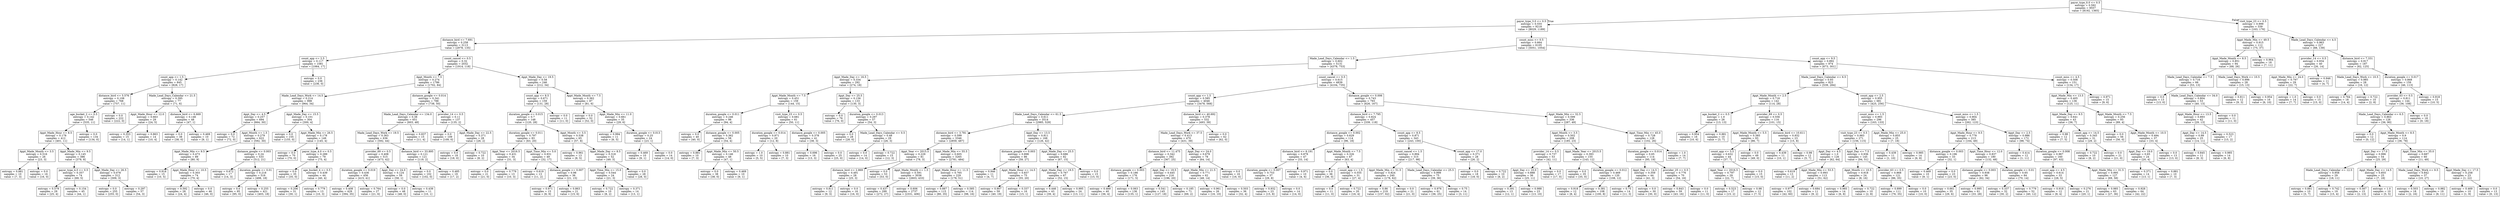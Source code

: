digraph Tree {
node [shape=box] ;
0 [label="payor_type_0.0 <= 0.5\nentropy = 0.592\nsamples = 9557\nvalue = [8192, 1365]"] ;
1 [label="payor_type_3.0 <= 0.5\nentropy = 0.555\nsamples = 9218\nvalue = [8029, 1189]"] ;
0 -> 1 [labeldistance=2.5, labelangle=45, headlabel="True"] ;
2 [label="distance_bird <= 7.691\nentropy = 0.258\nsamples = 3113\nvalue = [2978, 135]"] ;
1 -> 2 ;
3 [label="count_app <= 2.5\nentropy = 0.117\nsamples = 1081\nvalue = [1064, 17]"] ;
2 -> 3 ;
4 [label="count_app <= 1.5\nentropy = 0.142\nsamples = 845\nvalue = [828, 17]"] ;
3 -> 4 ;
5 [label="distance_bird <= 5.576\nentropy = 0.108\nsamples = 768\nvalue = [757, 11]"] ;
4 -> 5 ;
6 [label="age_bucket_2 <= 0.5\nentropy = 0.142\nsamples = 546\nvalue = [535, 11]"] ;
5 -> 6 ;
7 [label="Appt_Made_Hour <= 8.5\nentropy = 0.178\nsamples = 412\nvalue = [401, 11]"] ;
6 -> 7 ;
8 [label="Appt_Made_Month <= 3.5\nentropy = 0.516\nsamples = 26\nvalue = [23, 3]"] ;
7 -> 8 ;
9 [label="entropy = 0.881\nsamples = 10\nvalue = [7, 3]"] ;
8 -> 9 ;
10 [label="entropy = 0.0\nsamples = 16\nvalue = [16, 0]"] ;
8 -> 10 ;
11 [label="Appt_Made_Min <= 9.5\nentropy = 0.145\nsamples = 386\nvalue = [378, 8]"] ;
7 -> 11 ;
12 [label="payor_type_4.0 <= 0.5\nentropy = 0.357\nsamples = 74\nvalue = [69, 5]"] ;
11 -> 12 ;
13 [label="entropy = 0.579\nsamples = 29\nvalue = [25, 4]"] ;
12 -> 13 ;
14 [label="entropy = 0.154\nsamples = 45\nvalue = [44, 1]"] ;
12 -> 14 ;
15 [label="Appt_Made_Day <= 26.5\nentropy = 0.078\nsamples = 312\nvalue = [309, 3]"] ;
11 -> 15 ;
16 [label="entropy = 0.0\nsamples = 255\nvalue = [255, 0]"] ;
15 -> 16 ;
17 [label="entropy = 0.297\nsamples = 57\nvalue = [54, 3]"] ;
15 -> 17 ;
18 [label="entropy = 0.0\nsamples = 134\nvalue = [134, 0]"] ;
6 -> 18 ;
19 [label="entropy = 0.0\nsamples = 222\nvalue = [222, 0]"] ;
5 -> 19 ;
20 [label="Made_Lead_Days_Calendar <= 21.5\nentropy = 0.395\nsamples = 77\nvalue = [71, 6]"] ;
4 -> 20 ;
21 [label="Appt_Made_Hour <= 12.0\nentropy = 0.663\nsamples = 29\nvalue = [24, 5]"] ;
20 -> 21 ;
22 [label="entropy = 0.353\nsamples = 15\nvalue = [14, 1]"] ;
21 -> 22 ;
23 [label="entropy = 0.863\nsamples = 14\nvalue = [10, 4]"] ;
21 -> 23 ;
24 [label="distance_bird <= 6.669\nentropy = 0.146\nsamples = 48\nvalue = [47, 1]"] ;
20 -> 24 ;
25 [label="entropy = 0.0\nsamples = 38\nvalue = [38, 0]"] ;
24 -> 25 ;
26 [label="entropy = 0.469\nsamples = 10\nvalue = [9, 1]"] ;
24 -> 26 ;
27 [label="entropy = 0.0\nsamples = 236\nvalue = [236, 0]"] ;
3 -> 27 ;
28 [label="count_cancel <= 0.5\nentropy = 0.32\nsamples = 2032\nvalue = [1914, 118]"] ;
2 -> 28 ;
29 [label="Appt_Month <= 7.5\nentropy = 0.274\nsamples = 1786\nvalue = [1702, 84]"] ;
28 -> 29 ;
30 [label="Made_Lead_Days_Work <= 14.5\nentropy = 0.214\nsamples = 998\nvalue = [964, 34]"] ;
29 -> 30 ;
31 [label="Appt_Day <= 4.5\nentropy = 0.257\nsamples = 694\nvalue = [664, 30]"] ;
30 -> 31 ;
32 [label="entropy = 0.0\nsamples = 72\nvalue = [72, 0]"] ;
31 -> 32 ;
33 [label="Appt_Month <= 1.5\nentropy = 0.279\nsamples = 622\nvalue = [592, 30]"] ;
31 -> 33 ;
34 [label="Appt_Made_Min <= 9.5\nentropy = 0.473\nsamples = 89\nvalue = [80, 9]"] ;
33 -> 34 ;
35 [label="entropy = 0.918\nsamples = 15\nvalue = [10, 5]"] ;
34 -> 35 ;
36 [label="Appt_Made_Hour <= 10.5\nentropy = 0.303\nsamples = 74\nvalue = [70, 4]"] ;
34 -> 36 ;
37 [label="entropy = 0.592\nsamples = 28\nvalue = [24, 4]"] ;
36 -> 37 ;
38 [label="entropy = 0.0\nsamples = 46\nvalue = [46, 0]"] ;
36 -> 38 ;
39 [label="distance_google <= 0.003\nentropy = 0.24\nsamples = 533\nvalue = [512, 21]"] ;
33 -> 39 ;
40 [label="entropy = 0.672\nsamples = 17\nvalue = [14, 3]"] ;
39 -> 40 ;
41 [label="duration_google <= 0.01\nentropy = 0.218\nsamples = 516\nvalue = [498, 18]"] ;
39 -> 41 ;
42 [label="entropy = 0.0\nsamples = 95\nvalue = [95, 0]"] ;
41 -> 42 ;
43 [label="entropy = 0.255\nsamples = 421\nvalue = [403, 18]"] ;
41 -> 43 ;
44 [label="Appt_Made_Day <= 15.5\nentropy = 0.101\nsamples = 304\nvalue = [300, 4]"] ;
30 -> 44 ;
45 [label="entropy = 0.0\nsamples = 155\nvalue = [155, 0]"] ;
44 -> 45 ;
46 [label="Appt_Made_Min <= 26.5\nentropy = 0.178\nsamples = 149\nvalue = [145, 4]"] ;
44 -> 46 ;
47 [label="entropy = 0.0\nsamples = 70\nvalue = [70, 0]"] ;
46 -> 47 ;
48 [label="payor_type_4.0 <= 0.5\nentropy = 0.289\nsamples = 79\nvalue = [75, 4]"] ;
46 -> 48 ;
49 [label="entropy = 0.0\nsamples = 35\nvalue = [35, 0]"] ;
48 -> 49 ;
50 [label="age_bucket_4 <= 0.5\nentropy = 0.439\nsamples = 44\nvalue = [40, 4]"] ;
48 -> 50 ;
51 [label="entropy = 0.206\nsamples = 31\nvalue = [30, 1]"] ;
50 -> 51 ;
52 [label="entropy = 0.779\nsamples = 13\nvalue = [10, 3]"] ;
50 -> 52 ;
53 [label="distance_google <= 0.014\nentropy = 0.341\nsamples = 788\nvalue = [738, 50]"] ;
29 -> 53 ;
54 [label="Made_Lead_Days_Calendar <= 134.0\nentropy = 0.38\nsamples = 651\nvalue = [603, 48]"] ;
53 -> 54 ;
55 [label="Made_Lead_Days_Work <= 19.5\nentropy = 0.363\nsamples = 636\nvalue = [592, 44]"] ;
54 -> 55 ;
56 [label="provider_69 <= 0.5\nentropy = 0.408\nsamples = 515\nvalue = [473, 42]"] ;
55 -> 56 ;
57 [label="duration_google <= 0.019\nentropy = 0.436\nsamples = 456\nvalue = [415, 41]"] ;
56 -> 57 ;
58 [label="entropy = 0.408\nsamples = 429\nvalue = [394, 35]"] ;
57 -> 58 ;
59 [label="entropy = 0.764\nsamples = 27\nvalue = [21, 6]"] ;
57 -> 59 ;
60 [label="Appt_Day <= 24.0\nentropy = 0.124\nsamples = 59\nvalue = [58, 1]"] ;
56 -> 60 ;
61 [label="entropy = 0.0\nsamples = 48\nvalue = [48, 0]"] ;
60 -> 61 ;
62 [label="entropy = 0.439\nsamples = 11\nvalue = [10, 1]"] ;
60 -> 62 ;
63 [label="distance_bird <= 33.895\nentropy = 0.121\nsamples = 121\nvalue = [119, 2]"] ;
55 -> 63 ;
64 [label="entropy = 0.0\nsamples = 102\nvalue = [102, 0]"] ;
63 -> 64 ;
65 [label="entropy = 0.485\nsamples = 19\nvalue = [17, 2]"] ;
63 -> 65 ;
66 [label="entropy = 0.837\nsamples = 15\nvalue = [11, 4]"] ;
54 -> 66 ;
67 [label="provider_14 <= 0.5\nentropy = 0.11\nsamples = 137\nvalue = [135, 2]"] ;
53 -> 67 ;
68 [label="entropy = 0.0\nsamples = 109\nvalue = [109, 0]"] ;
67 -> 68 ;
69 [label="Appt_Made_Day <= 22.5\nentropy = 0.371\nsamples = 28\nvalue = [26, 2]"] ;
67 -> 69 ;
70 [label="entropy = 0.0\nsamples = 18\nvalue = [18, 0]"] ;
69 -> 70 ;
71 [label="entropy = 0.722\nsamples = 10\nvalue = [8, 2]"] ;
69 -> 71 ;
72 [label="Appt_Made_Day <= 19.5\nentropy = 0.58\nsamples = 246\nvalue = [212, 34]"] ;
28 -> 72 ;
73 [label="count_app <= 8.5\nentropy = 0.671\nsamples = 159\nvalue = [131, 28]"] ;
72 -> 73 ;
74 [label="duration_google <= 0.015\nentropy = 0.7\nsamples = 148\nvalue = [120, 28]"] ;
73 -> 74 ;
75 [label="duration_google <= 0.011\nentropy = 0.797\nsamples = 83\nvalue = [63, 20]"] ;
74 -> 75 ;
76 [label="Appt_Year <= 2016.5\nentropy = 0.431\nsamples = 34\nvalue = [31, 3]"] ;
75 -> 76 ;
77 [label="entropy = 0.0\nsamples = 21\nvalue = [21, 0]"] ;
76 -> 77 ;
78 [label="entropy = 0.779\nsamples = 13\nvalue = [10, 3]"] ;
76 -> 78 ;
79 [label="Appt_Time_Min <= 5.0\nentropy = 0.931\nsamples = 49\nvalue = [32, 17]"] ;
75 -> 79 ;
80 [label="entropy = 0.619\nsamples = 13\nvalue = [11, 2]"] ;
79 -> 80 ;
81 [label="distance_google <= 0.007\nentropy = 0.98\nsamples = 36\nvalue = [21, 15]"] ;
79 -> 81 ;
82 [label="entropy = 0.971\nsamples = 15\nvalue = [6, 9]"] ;
81 -> 82 ;
83 [label="entropy = 0.863\nsamples = 21\nvalue = [15, 6]"] ;
81 -> 83 ;
84 [label="Appt_Month <= 3.5\nentropy = 0.538\nsamples = 65\nvalue = [57, 8]"] ;
74 -> 84 ;
85 [label="entropy = 0.961\nsamples = 13\nvalue = [8, 5]"] ;
84 -> 85 ;
86 [label="Appt_Made_Day <= 8.5\nentropy = 0.318\nsamples = 52\nvalue = [49, 3]"] ;
84 -> 86 ;
87 [label="Appt_Time_Min <= 15.0\nentropy = 0.544\nsamples = 24\nvalue = [21, 3]"] ;
86 -> 87 ;
88 [label="entropy = 0.722\nsamples = 10\nvalue = [8, 2]"] ;
87 -> 88 ;
89 [label="entropy = 0.371\nsamples = 14\nvalue = [13, 1]"] ;
87 -> 89 ;
90 [label="entropy = 0.0\nsamples = 28\nvalue = [28, 0]"] ;
86 -> 90 ;
91 [label="entropy = 0.0\nsamples = 11\nvalue = [11, 0]"] ;
73 -> 91 ;
92 [label="Appt_Made_Month <= 7.5\nentropy = 0.362\nsamples = 87\nvalue = [81, 6]"] ;
72 -> 92 ;
93 [label="entropy = 0.0\nsamples = 52\nvalue = [52, 0]"] ;
92 -> 93 ;
94 [label="Appt_Made_Min <= 11.0\nentropy = 0.661\nsamples = 35\nvalue = [29, 6]"] ;
92 -> 94 ;
95 [label="entropy = 0.994\nsamples = 11\nvalue = [6, 5]"] ;
94 -> 95 ;
96 [label="duration_google <= 0.013\nentropy = 0.25\nsamples = 24\nvalue = [23, 1]"] ;
94 -> 96 ;
97 [label="entropy = 0.469\nsamples = 10\nvalue = [9, 1]"] ;
96 -> 97 ;
98 [label="entropy = 0.0\nsamples = 14\nvalue = [14, 0]"] ;
96 -> 98 ;
99 [label="count_miss <= 0.5\nentropy = 0.664\nsamples = 6105\nvalue = [5051, 1054]"] ;
1 -> 99 ;
100 [label="Made_Lead_Days_Calendar <= 1.5\nentropy = 0.602\nsamples = 5131\nvalue = [4378, 753]"] ;
99 -> 100 ;
101 [label="Appt_Made_Day <= 16.5\nentropy = 0.334\nsamples = 292\nvalue = [274, 18]"] ;
100 -> 101 ;
102 [label="Appt_Made_Month <= 7.5\nentropy = 0.451\nsamples = 159\nvalue = [144, 15]"] ;
101 -> 102 ;
103 [label="duration_google <= 0.011\nentropy = 0.246\nsamples = 98\nvalue = [94, 4]"] ;
102 -> 103 ;
104 [label="entropy = 0.0\nsamples = 40\nvalue = [40, 0]"] ;
103 -> 104 ;
105 [label="distance_google <= 0.005\nentropy = 0.362\nsamples = 58\nvalue = [54, 4]"] ;
103 -> 105 ;
106 [label="entropy = 0.881\nsamples = 10\nvalue = [7, 3]"] ;
105 -> 106 ;
107 [label="Appt_Made_Min <= 50.5\nentropy = 0.146\nsamples = 48\nvalue = [47, 1]"] ;
105 -> 107 ;
108 [label="entropy = 0.0\nsamples = 38\nvalue = [38, 0]"] ;
107 -> 108 ;
109 [label="entropy = 0.469\nsamples = 10\nvalue = [9, 1]"] ;
107 -> 109 ;
110 [label="visit_type_23 <= 0.5\nentropy = 0.681\nsamples = 61\nvalue = [50, 11]"] ;
102 -> 110 ;
111 [label="duration_google <= 0.014\nentropy = 0.971\nsamples = 20\nvalue = [12, 8]"] ;
110 -> 111 ;
112 [label="entropy = 1.0\nsamples = 10\nvalue = [5, 5]"] ;
111 -> 112 ;
113 [label="entropy = 0.881\nsamples = 10\nvalue = [7, 3]"] ;
111 -> 113 ;
114 [label="distance_google <= 0.005\nentropy = 0.378\nsamples = 41\nvalue = [38, 3]"] ;
110 -> 114 ;
115 [label="entropy = 0.696\nsamples = 16\nvalue = [13, 3]"] ;
114 -> 115 ;
116 [label="entropy = 0.0\nsamples = 25\nvalue = [25, 0]"] ;
114 -> 116 ;
117 [label="Appt_Day <= 25.5\nentropy = 0.156\nsamples = 133\nvalue = [130, 3]"] ;
101 -> 117 ;
118 [label="entropy = 0.0\nsamples = 76\nvalue = [76, 0]"] ;
117 -> 118 ;
119 [label="duration_google <= 0.013\nentropy = 0.297\nsamples = 57\nvalue = [54, 3]"] ;
117 -> 119 ;
120 [label="entropy = 0.0\nsamples = 28\nvalue = [28, 0]"] ;
119 -> 120 ;
121 [label="Made_Lead_Days_Calendar <= 0.5\nentropy = 0.48\nsamples = 29\nvalue = [26, 3]"] ;
119 -> 121 ;
122 [label="entropy = 0.0\nsamples = 14\nvalue = [14, 0]"] ;
121 -> 122 ;
123 [label="entropy = 0.722\nsamples = 15\nvalue = [12, 3]"] ;
121 -> 123 ;
124 [label="count_cancel <= 0.5\nentropy = 0.615\nsamples = 4839\nvalue = [4104, 735]"] ;
100 -> 124 ;
125 [label="count_app <= 1.5\nentropy = 0.585\nsamples = 4046\nvalue = [3478, 568]"] ;
124 -> 125 ;
126 [label="Made_Lead_Days_Calendar <= 61.5\nentropy = 0.611\nsamples = 3514\nvalue = [2985, 529]"] ;
125 -> 126 ;
127 [label="distance_bird <= 3.781\nentropy = 0.599\nsamples = 3346\nvalue = [2859, 487]"] ;
126 -> 127 ;
128 [label="Appt_Year <= 2015.5\nentropy = 0.229\nsamples = 81\nvalue = [78, 3]"] ;
127 -> 128 ;
129 [label="distance_bird <= 2.869\nentropy = 0.491\nsamples = 28\nvalue = [25, 3]"] ;
128 -> 129 ;
130 [label="entropy = 0.811\nsamples = 12\nvalue = [9, 3]"] ;
129 -> 130 ;
131 [label="entropy = 0.0\nsamples = 16\nvalue = [16, 0]"] ;
129 -> 131 ;
132 [label="entropy = 0.0\nsamples = 53\nvalue = [53, 0]"] ;
128 -> 132 ;
133 [label="Appt_Made_Min <= 55.5\nentropy = 0.605\nsamples = 3265\nvalue = [2781, 484]"] ;
127 -> 133 ;
134 [label="Appt_Made_Month <= 1.5\nentropy = 0.591\nsamples = 3036\nvalue = [2603, 433]"] ;
133 -> 134 ;
135 [label="entropy = 0.437\nsamples = 299\nvalue = [272, 27]"] ;
134 -> 135 ;
136 [label="entropy = 0.606\nsamples = 2737\nvalue = [2331, 406]"] ;
134 -> 136 ;
137 [label="Appt_Made_Hour <= 11.5\nentropy = 0.765\nsamples = 229\nvalue = [178, 51]"] ;
133 -> 137 ;
138 [label="entropy = 0.887\nsamples = 115\nvalue = [80, 35]"] ;
137 -> 138 ;
139 [label="entropy = 0.585\nsamples = 114\nvalue = [98, 16]"] ;
137 -> 139 ;
140 [label="Appt_Day <= 13.5\nentropy = 0.811\nsamples = 168\nvalue = [126, 42]"] ;
126 -> 140 ;
141 [label="distance_google <= 0.003\nentropy = 0.898\nsamples = 86\nvalue = [59, 27]"] ;
140 -> 141 ;
142 [label="entropy = 0.946\nsamples = 11\nvalue = [4, 7]"] ;
141 -> 142 ;
143 [label="Appt_Made_Hour <= 14.5\nentropy = 0.837\nsamples = 75\nvalue = [55, 20]"] ;
141 -> 143 ;
144 [label="entropy = 0.907\nsamples = 59\nvalue = [40, 19]"] ;
143 -> 144 ;
145 [label="entropy = 0.337\nsamples = 16\nvalue = [15, 1]"] ;
143 -> 145 ;
146 [label="Appt_Made_Day <= 25.5\nentropy = 0.686\nsamples = 82\nvalue = [67, 15]"] ;
140 -> 146 ;
147 [label="Appt_Made_Day <= 19.5\nentropy = 0.767\nsamples = 67\nvalue = [52, 15]"] ;
146 -> 147 ;
148 [label="entropy = 0.446\nsamples = 43\nvalue = [39, 4]"] ;
147 -> 148 ;
149 [label="entropy = 0.995\nsamples = 24\nvalue = [13, 11]"] ;
147 -> 149 ;
150 [label="entropy = 0.0\nsamples = 15\nvalue = [15, 0]"] ;
146 -> 150 ;
151 [label="distance_bird <= 40.692\nentropy = 0.378\nsamples = 532\nvalue = [493, 39]"] ;
125 -> 151 ;
152 [label="Made_Lead_Days_Work <= 37.5\nentropy = 0.413\nsamples = 470\nvalue = [431, 39]"] ;
151 -> 152 ;
153 [label="distance_bird <= 11.475\nentropy = 0.342\nsamples = 392\nvalue = [367, 25]"] ;
152 -> 153 ;
154 [label="distance_google <= 0.003\nentropy = 0.186\nsamples = 176\nvalue = [171, 5]"] ;
153 -> 154 ;
155 [label="entropy = 0.469\nsamples = 40\nvalue = [36, 4]"] ;
154 -> 155 ;
156 [label="entropy = 0.063\nsamples = 136\nvalue = [135, 1]"] ;
154 -> 156 ;
157 [label="Appt_Day <= 19.5\nentropy = 0.445\nsamples = 216\nvalue = [196, 20]"] ;
153 -> 157 ;
158 [label="entropy = 0.541\nsamples = 145\nvalue = [127, 18]"] ;
157 -> 158 ;
159 [label="entropy = 0.185\nsamples = 71\nvalue = [69, 2]"] ;
157 -> 159 ;
160 [label="Appt_Day <= 24.0\nentropy = 0.679\nsamples = 78\nvalue = [64, 14]"] ;
152 -> 160 ;
161 [label="Appt_Made_Min <= 21.5\nentropy = 0.771\nsamples = 62\nvalue = [48, 14]"] ;
160 -> 161 ;
162 [label="entropy = 0.961\nsamples = 26\nvalue = [16, 10]"] ;
161 -> 162 ;
163 [label="entropy = 0.503\nsamples = 36\nvalue = [32, 4]"] ;
161 -> 163 ;
164 [label="entropy = 0.0\nsamples = 16\nvalue = [16, 0]"] ;
160 -> 164 ;
165 [label="entropy = 0.0\nsamples = 62\nvalue = [62, 0]"] ;
151 -> 165 ;
166 [label="distance_google <= 0.006\nentropy = 0.743\nsamples = 793\nvalue = [626, 167]"] ;
124 -> 166 ;
167 [label="distance_bird <= 7.795\nentropy = 0.824\nsamples = 457\nvalue = [339, 118]"] ;
166 -> 167 ;
168 [label="distance_google <= 0.002\nentropy = 0.629\nsamples = 114\nvalue = [96, 18]"] ;
167 -> 168 ;
169 [label="distance_bird <= 6.191\nentropy = 0.879\nsamples = 47\nvalue = [33, 14]"] ;
168 -> 169 ;
170 [label="duration_google <= 0.007\nentropy = 0.753\nsamples = 37\nvalue = [29, 8]"] ;
169 -> 170 ;
171 [label="entropy = 0.932\nsamples = 23\nvalue = [15, 8]"] ;
170 -> 171 ;
172 [label="entropy = 0.0\nsamples = 14\nvalue = [14, 0]"] ;
170 -> 172 ;
173 [label="entropy = 0.971\nsamples = 10\nvalue = [4, 6]"] ;
169 -> 173 ;
174 [label="Appt_Made_Month <= 7.5\nentropy = 0.326\nsamples = 67\nvalue = [63, 4]"] ;
168 -> 174 ;
175 [label="entropy = 0.0\nsamples = 36\nvalue = [36, 0]"] ;
174 -> 175 ;
176 [label="count_app <= 1.5\nentropy = 0.555\nsamples = 31\nvalue = [27, 4]"] ;
174 -> 176 ;
177 [label="entropy = 0.0\nsamples = 11\nvalue = [11, 0]"] ;
176 -> 177 ;
178 [label="entropy = 0.722\nsamples = 20\nvalue = [16, 4]"] ;
176 -> 178 ;
179 [label="count_app <= 8.5\nentropy = 0.871\nsamples = 343\nvalue = [243, 100]"] ;
167 -> 179 ;
180 [label="count_cancel <= 1.5\nentropy = 0.894\nsamples = 315\nvalue = [217, 98]"] ;
179 -> 180 ;
181 [label="Appt_Made_Min <= 51.5\nentropy = 0.824\nsamples = 240\nvalue = [178, 62]"] ;
180 -> 181 ;
182 [label="entropy = 0.86\nsamples = 219\nvalue = [157, 62]"] ;
181 -> 182 ;
183 [label="entropy = 0.0\nsamples = 21\nvalue = [21, 0]"] ;
181 -> 183 ;
184 [label="Made_Lead_Days_Calendar <= 25.5\nentropy = 0.999\nsamples = 75\nvalue = [39, 36]"] ;
180 -> 184 ;
185 [label="entropy = 0.976\nsamples = 61\nvalue = [36, 25]"] ;
184 -> 185 ;
186 [label="entropy = 0.75\nsamples = 14\nvalue = [3, 11]"] ;
184 -> 186 ;
187 [label="count_app <= 17.0\nentropy = 0.371\nsamples = 28\nvalue = [26, 2]"] ;
179 -> 187 ;
188 [label="entropy = 0.0\nsamples = 18\nvalue = [18, 0]"] ;
187 -> 188 ;
189 [label="entropy = 0.722\nsamples = 10\nvalue = [8, 2]"] ;
187 -> 189 ;
190 [label="Appt_Made_Min <= 32.5\nentropy = 0.599\nsamples = 336\nvalue = [287, 49]"] ;
166 -> 190 ;
191 [label="Appt_Month <= 3.5\nentropy = 0.502\nsamples = 208\nvalue = [185, 23]"] ;
190 -> 191 ;
192 [label="provider_14 <= 0.5\nentropy = 0.737\nsamples = 53\nvalue = [42, 11]"] ;
191 -> 192 ;
193 [label="Appt_Day <= 10.0\nentropy = 0.888\nsamples = 36\nvalue = [25, 11]"] ;
192 -> 193 ;
194 [label="entropy = 0.391\nsamples = 13\nvalue = [12, 1]"] ;
193 -> 194 ;
195 [label="entropy = 0.988\nsamples = 23\nvalue = [13, 10]"] ;
193 -> 195 ;
196 [label="entropy = 0.0\nsamples = 17\nvalue = [17, 0]"] ;
192 -> 196 ;
197 [label="Appt_Made_Year <= 2015.5\nentropy = 0.393\nsamples = 155\nvalue = [143, 12]"] ;
191 -> 197 ;
198 [label="entropy = 0.0\nsamples = 35\nvalue = [35, 0]"] ;
197 -> 198 ;
199 [label="duration_google <= 0.012\nentropy = 0.469\nsamples = 120\nvalue = [108, 12]"] ;
197 -> 199 ;
200 [label="entropy = 0.918\nsamples = 12\nvalue = [8, 4]"] ;
199 -> 200 ;
201 [label="entropy = 0.381\nsamples = 108\nvalue = [100, 8]"] ;
199 -> 201 ;
202 [label="Appt_Time_Min <= 45.0\nentropy = 0.728\nsamples = 128\nvalue = [102, 26]"] ;
190 -> 202 ;
203 [label="duration_google <= 0.014\nentropy = 0.65\nsamples = 114\nvalue = [95, 19]"] ;
202 -> 203 ;
204 [label="Appt_Day <= 14.5\nentropy = 0.359\nsamples = 44\nvalue = [41, 3]"] ;
203 -> 204 ;
205 [label="entropy = 0.75\nsamples = 14\nvalue = [11, 3]"] ;
204 -> 205 ;
206 [label="entropy = 0.0\nsamples = 30\nvalue = [30, 0]"] ;
204 -> 206 ;
207 [label="provider_25 <= 0.5\nentropy = 0.776\nsamples = 70\nvalue = [54, 16]"] ;
203 -> 207 ;
208 [label="entropy = 0.843\nsamples = 59\nvalue = [43, 16]"] ;
207 -> 208 ;
209 [label="entropy = 0.0\nsamples = 11\nvalue = [11, 0]"] ;
207 -> 209 ;
210 [label="entropy = 1.0\nsamples = 14\nvalue = [7, 7]"] ;
202 -> 210 ;
211 [label="count_app <= 9.5\nentropy = 0.892\nsamples = 974\nvalue = [673, 301]"] ;
99 -> 211 ;
212 [label="Made_Lead_Days_Calendar <= 6.5\nentropy = 0.93\nsamples = 823\nvalue = [539, 284]"] ;
211 -> 212 ;
213 [label="Appt_Made_Month <= 2.5\nentropy = 0.716\nsamples = 142\nvalue = [114, 28]"] ;
212 -> 213 ;
214 [label="age_bucket_2 <= 0.5\nentropy = 1.0\nsamples = 26\nvalue = [13, 13]"] ;
213 -> 214 ;
215 [label="entropy = 0.954\nsamples = 16\nvalue = [10, 6]"] ;
214 -> 215 ;
216 [label="entropy = 0.881\nsamples = 10\nvalue = [3, 7]"] ;
214 -> 216 ;
217 [label="provider_69 <= 0.5\nentropy = 0.556\nsamples = 116\nvalue = [101, 15]"] ;
213 -> 217 ;
218 [label="Appt_Made_Month <= 5.5\nentropy = 0.385\nsamples = 93\nvalue = [86, 7]"] ;
217 -> 218 ;
219 [label="count_app <= 3.5\nentropy = 0.632\nsamples = 44\nvalue = [37, 7]"] ;
218 -> 219 ;
220 [label="Appt_Year <= 2016.5\nentropy = 0.797\nsamples = 29\nvalue = [22, 7]"] ;
219 -> 220 ;
221 [label="entropy = 0.523\nsamples = 17\nvalue = [15, 2]"] ;
220 -> 221 ;
222 [label="entropy = 0.98\nsamples = 12\nvalue = [7, 5]"] ;
220 -> 222 ;
223 [label="entropy = 0.0\nsamples = 15\nvalue = [15, 0]"] ;
219 -> 223 ;
224 [label="entropy = 0.0\nsamples = 49\nvalue = [49, 0]"] ;
218 -> 224 ;
225 [label="distance_bird <= 10.611\nentropy = 0.932\nsamples = 23\nvalue = [15, 8]"] ;
217 -> 225 ;
226 [label="entropy = 0.439\nsamples = 11\nvalue = [10, 1]"] ;
225 -> 226 ;
227 [label="entropy = 0.98\nsamples = 12\nvalue = [5, 7]"] ;
225 -> 227 ;
228 [label="count_app <= 2.5\nentropy = 0.955\nsamples = 681\nvalue = [425, 256]"] ;
212 -> 228 ;
229 [label="count_miss <= 1.5\nentropy = 0.993\nsamples = 296\nvalue = [163, 133]"] ;
228 -> 229 ;
230 [label="visit_type_23 <= 0.5\nentropy = 0.983\nsamples = 271\nvalue = [156, 115]"] ;
229 -> 230 ;
231 [label="Appt_Day <= 4.5\nentropy = 1.0\nsamples = 126\nvalue = [62, 64]"] ;
230 -> 231 ;
232 [label="entropy = 0.619\nsamples = 13\nvalue = [11, 2]"] ;
231 -> 232 ;
233 [label="Appt_Made_Min <= 53.5\nentropy = 0.993\nsamples = 113\nvalue = [51, 62]"] ;
231 -> 233 ;
234 [label="entropy = 0.977\nsamples = 102\nvalue = [42, 60]"] ;
233 -> 234 ;
235 [label="entropy = 0.684\nsamples = 11\nvalue = [9, 2]"] ;
233 -> 235 ;
236 [label="Appt_Day <= 7.5\nentropy = 0.936\nsamples = 145\nvalue = [94, 51]"] ;
230 -> 236 ;
237 [label="Appt_Month <= 10.5\nentropy = 0.918\nsamples = 24\nvalue = [8, 16]"] ;
236 -> 237 ;
238 [label="entropy = 0.985\nsamples = 14\nvalue = [6, 8]"] ;
237 -> 238 ;
239 [label="entropy = 0.722\nsamples = 10\nvalue = [2, 8]"] ;
237 -> 239 ;
240 [label="provider_63 <= 0.5\nentropy = 0.868\nsamples = 121\nvalue = [86, 35]"] ;
236 -> 240 ;
241 [label="entropy = 0.899\nsamples = 111\nvalue = [76, 35]"] ;
240 -> 241 ;
242 [label="entropy = 0.0\nsamples = 10\nvalue = [10, 0]"] ;
240 -> 242 ;
243 [label="Appt_Made_Min <= 25.0\nentropy = 0.855\nsamples = 25\nvalue = [7, 18]"] ;
229 -> 243 ;
244 [label="entropy = 0.439\nsamples = 11\nvalue = [1, 10]"] ;
243 -> 244 ;
245 [label="entropy = 0.985\nsamples = 14\nvalue = [6, 8]"] ;
243 -> 245 ;
246 [label="count_miss <= 1.5\nentropy = 0.904\nsamples = 385\nvalue = [262, 123]"] ;
228 -> 246 ;
247 [label="Appt_Made_Hour <= 9.5\nentropy = 0.778\nsamples = 213\nvalue = [164, 49]"] ;
246 -> 247 ;
248 [label="distance_google <= 0.003\nentropy = 0.196\nsamples = 33\nvalue = [32, 1]"] ;
247 -> 248 ;
249 [label="entropy = 0.469\nsamples = 10\nvalue = [9, 1]"] ;
248 -> 249 ;
250 [label="entropy = 0.0\nsamples = 23\nvalue = [23, 0]"] ;
248 -> 250 ;
251 [label="Appt_Time_Hour <= 12.0\nentropy = 0.837\nsamples = 180\nvalue = [132, 48]"] ;
247 -> 251 ;
252 [label="distance_google <= 0.003\nentropy = 0.938\nsamples = 96\nvalue = [62, 34]"] ;
251 -> 252 ;
253 [label="entropy = 0.661\nsamples = 35\nvalue = [29, 6]"] ;
252 -> 253 ;
254 [label="entropy = 0.995\nsamples = 61\nvalue = [33, 28]"] ;
252 -> 254 ;
255 [label="duration_google <= 0.01\nentropy = 0.65\nsamples = 84\nvalue = [70, 14]"] ;
251 -> 255 ;
256 [label="entropy = 0.337\nsamples = 32\nvalue = [30, 2]"] ;
255 -> 256 ;
257 [label="entropy = 0.779\nsamples = 52\nvalue = [40, 12]"] ;
255 -> 257 ;
258 [label="Appt_Day <= 2.5\nentropy = 0.986\nsamples = 172\nvalue = [98, 74]"] ;
246 -> 258 ;
259 [label="entropy = 0.414\nsamples = 12\nvalue = [1, 11]"] ;
258 -> 259 ;
260 [label="duration_google <= 0.008\nentropy = 0.967\nsamples = 160\nvalue = [97, 63]"] ;
258 -> 260 ;
261 [label="count_app <= 4.5\nentropy = 0.614\nsamples = 33\nvalue = [28, 5]"] ;
260 -> 261 ;
262 [label="entropy = 0.918\nsamples = 12\nvalue = [8, 4]"] ;
261 -> 262 ;
263 [label="entropy = 0.276\nsamples = 21\nvalue = [20, 1]"] ;
261 -> 263 ;
264 [label="Appt_Made_Min <= 31.5\nentropy = 0.995\nsamples = 127\nvalue = [69, 58]"] ;
260 -> 264 ;
265 [label="entropy = 0.985\nsamples = 63\nvalue = [27, 36]"] ;
264 -> 265 ;
266 [label="entropy = 0.928\nsamples = 64\nvalue = [42, 22]"] ;
264 -> 266 ;
267 [label="count_miss <= 4.5\nentropy = 0.508\nsamples = 151\nvalue = [134, 17]"] ;
211 -> 267 ;
268 [label="Appt_Made_Min <= 13.5\nentropy = 0.405\nsamples = 136\nvalue = [125, 11]"] ;
267 -> 268 ;
269 [label="Appt_Made_Day <= 9.5\nentropy = 0.641\nsamples = 43\nvalue = [36, 7]"] ;
268 -> 269 ;
270 [label="entropy = 0.98\nsamples = 12\nvalue = [7, 5]"] ;
269 -> 270 ;
271 [label="count_app <= 14.5\nentropy = 0.345\nsamples = 31\nvalue = [29, 2]"] ;
269 -> 271 ;
272 [label="entropy = 0.722\nsamples = 10\nvalue = [8, 2]"] ;
271 -> 272 ;
273 [label="entropy = 0.0\nsamples = 21\nvalue = [21, 0]"] ;
271 -> 273 ;
274 [label="Appt_Made_Month <= 7.5\nentropy = 0.256\nsamples = 93\nvalue = [89, 4]"] ;
268 -> 274 ;
275 [label="entropy = 0.0\nsamples = 56\nvalue = [56, 0]"] ;
274 -> 275 ;
276 [label="Appt_Made_Month <= 10.5\nentropy = 0.494\nsamples = 37\nvalue = [33, 4]"] ;
274 -> 276 ;
277 [label="Appt_Day <= 19.0\nentropy = 0.65\nsamples = 24\nvalue = [20, 4]"] ;
276 -> 277 ;
278 [label="entropy = 0.371\nsamples = 14\nvalue = [13, 1]"] ;
277 -> 278 ;
279 [label="entropy = 0.881\nsamples = 10\nvalue = [7, 3]"] ;
277 -> 279 ;
280 [label="entropy = 0.0\nsamples = 13\nvalue = [13, 0]"] ;
276 -> 280 ;
281 [label="entropy = 0.971\nsamples = 15\nvalue = [9, 6]"] ;
267 -> 281 ;
282 [label="visit_type_23 <= 0.5\nentropy = 0.999\nsamples = 339\nvalue = [163, 176]"] ;
0 -> 282 [labeldistance=2.5, labelangle=-45, headlabel="False"] ;
283 [label="Appt_Made_Min <= 49.5\nentropy = 0.915\nsamples = 112\nvalue = [75, 37]"] ;
282 -> 283 ;
284 [label="Appt_Made_Month <= 8.5\nentropy = 0.851\nsamples = 94\nvalue = [68, 26]"] ;
283 -> 284 ;
285 [label="Made_Lead_Days_Calendar <= 7.5\nentropy = 0.716\nsamples = 66\nvalue = [53, 13]"] ;
284 -> 285 ;
286 [label="entropy = 0.0\nsamples = 13\nvalue = [13, 0]"] ;
285 -> 286 ;
287 [label="Made_Lead_Days_Calendar <= 34.0\nentropy = 0.804\nsamples = 53\nvalue = [40, 13]"] ;
285 -> 287 ;
288 [label="Appt_Made_Hour <= 13.5\nentropy = 0.893\nsamples = 42\nvalue = [29, 13]"] ;
287 -> 288 ;
289 [label="Appt_Day <= 14.5\nentropy = 0.99\nsamples = 25\nvalue = [14, 11]"] ;
288 -> 289 ;
290 [label="entropy = 0.845\nsamples = 11\nvalue = [8, 3]"] ;
289 -> 290 ;
291 [label="entropy = 0.985\nsamples = 14\nvalue = [6, 8]"] ;
289 -> 291 ;
292 [label="entropy = 0.523\nsamples = 17\nvalue = [15, 2]"] ;
288 -> 292 ;
293 [label="entropy = 0.0\nsamples = 11\nvalue = [11, 0]"] ;
287 -> 293 ;
294 [label="Made_Lead_Days_Work <= 10.5\nentropy = 0.996\nsamples = 28\nvalue = [15, 13]"] ;
284 -> 294 ;
295 [label="entropy = 0.811\nsamples = 12\nvalue = [9, 3]"] ;
294 -> 295 ;
296 [label="entropy = 0.954\nsamples = 16\nvalue = [6, 10]"] ;
294 -> 296 ;
297 [label="entropy = 0.964\nsamples = 18\nvalue = [7, 11]"] ;
283 -> 297 ;
298 [label="Made_Lead_Days_Calendar <= 4.5\nentropy = 0.963\nsamples = 227\nvalue = [88, 139]"] ;
282 -> 298 ;
299 [label="provider_14 <= 0.5\nentropy = 0.934\nsamples = 40\nvalue = [26, 14]"] ;
298 -> 299 ;
300 [label="Appt_Made_Min <= 24.0\nentropy = 0.797\nsamples = 29\nvalue = [22, 7]"] ;
299 -> 300 ;
301 [label="entropy = 1.0\nsamples = 14\nvalue = [7, 7]"] ;
300 -> 301 ;
302 [label="entropy = 0.0\nsamples = 15\nvalue = [15, 0]"] ;
300 -> 302 ;
303 [label="entropy = 0.946\nsamples = 11\nvalue = [4, 7]"] ;
299 -> 303 ;
304 [label="distance_bird <= 7.331\nentropy = 0.917\nsamples = 187\nvalue = [62, 125]"] ;
298 -> 304 ;
305 [label="Made_Lead_Days_Work <= 10.5\nentropy = 0.985\nsamples = 28\nvalue = [16, 12]"] ;
304 -> 305 ;
306 [label="entropy = 0.764\nsamples = 18\nvalue = [14, 4]"] ;
305 -> 306 ;
307 [label="entropy = 0.722\nsamples = 10\nvalue = [2, 8]"] ;
305 -> 307 ;
308 [label="duration_google <= 0.017\nentropy = 0.868\nsamples = 159\nvalue = [46, 113]"] ;
304 -> 308 ;
309 [label="provider_63 <= 0.5\nentropy = 0.811\nsamples = 144\nvalue = [36, 108]"] ;
308 -> 309 ;
310 [label="Made_Lead_Days_Calendar <= 6.5\nentropy = 0.863\nsamples = 126\nvalue = [36, 90]"] ;
309 -> 310 ;
311 [label="entropy = 0.0\nsamples = 12\nvalue = [0, 12]"] ;
310 -> 311 ;
312 [label="Appt_Made_Month <= 8.5\nentropy = 0.9\nsamples = 114\nvalue = [36, 78]"] ;
310 -> 312 ;
313 [label="Appt_Day <= 17.0\nentropy = 0.996\nsamples = 54\nvalue = [25, 29]"] ;
312 -> 313 ;
314 [label="Made_Lead_Days_Calendar <= 12.5\nentropy = 0.958\nsamples = 29\nvalue = [18, 11]"] ;
313 -> 314 ;
315 [label="entropy = 0.881\nsamples = 10\nvalue = [3, 7]"] ;
314 -> 315 ;
316 [label="entropy = 0.742\nsamples = 19\nvalue = [15, 4]"] ;
314 -> 316 ;
317 [label="Appt_Made_Day <= 14.5\nentropy = 0.855\nsamples = 25\nvalue = [7, 18]"] ;
313 -> 317 ;
318 [label="entropy = 0.567\nsamples = 15\nvalue = [2, 13]"] ;
317 -> 318 ;
319 [label="entropy = 1.0\nsamples = 10\nvalue = [5, 5]"] ;
317 -> 319 ;
320 [label="Appt_Time_Min <= 35.0\nentropy = 0.687\nsamples = 60\nvalue = [11, 49]"] ;
312 -> 320 ;
321 [label="Made_Lead_Days_Work <= 9.5\nentropy = 0.842\nsamples = 37\nvalue = [10, 27]"] ;
320 -> 321 ;
322 [label="entropy = 0.503\nsamples = 18\nvalue = [2, 16]"] ;
321 -> 322 ;
323 [label="entropy = 0.982\nsamples = 19\nvalue = [8, 11]"] ;
321 -> 323 ;
324 [label="Appt_Made_Day <= 17.5\nentropy = 0.258\nsamples = 23\nvalue = [1, 22]"] ;
320 -> 324 ;
325 [label="entropy = 0.469\nsamples = 10\nvalue = [1, 9]"] ;
324 -> 325 ;
326 [label="entropy = 0.0\nsamples = 13\nvalue = [0, 13]"] ;
324 -> 326 ;
327 [label="entropy = 0.0\nsamples = 18\nvalue = [0, 18]"] ;
309 -> 327 ;
328 [label="entropy = 0.918\nsamples = 15\nvalue = [10, 5]"] ;
308 -> 328 ;
}
